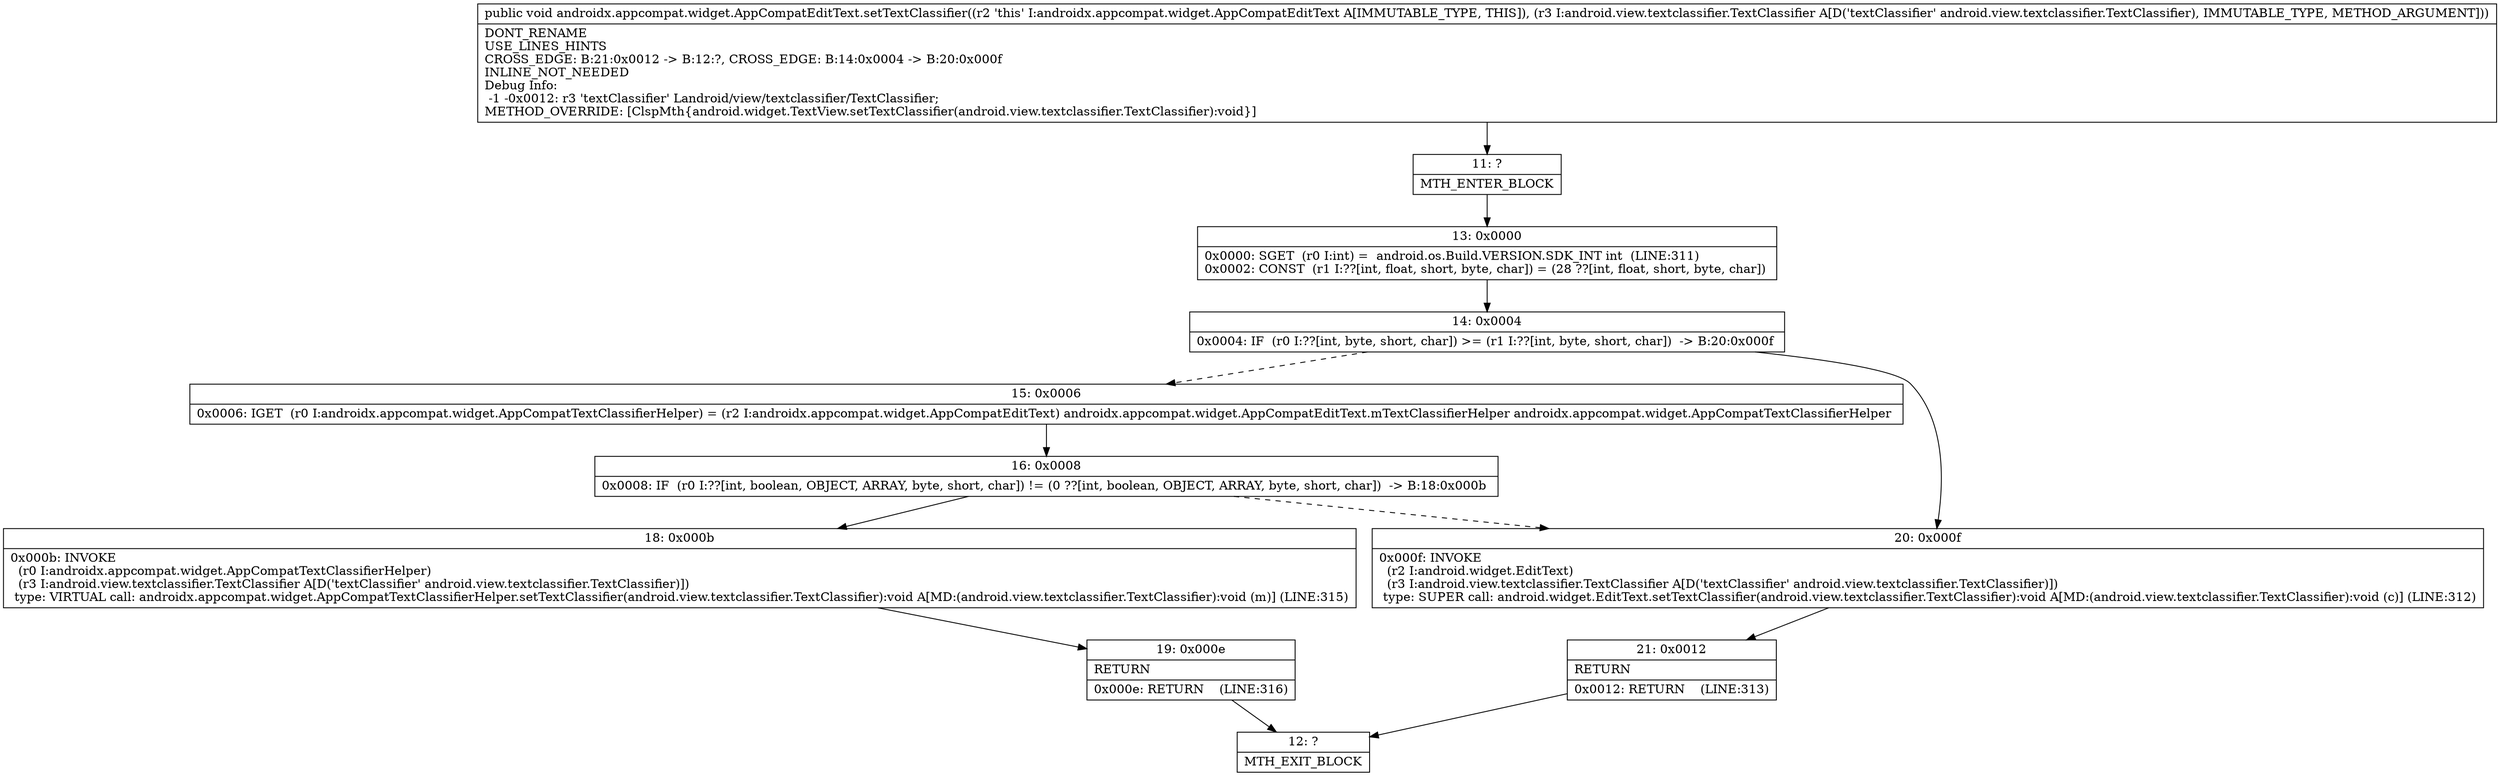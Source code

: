 digraph "CFG forandroidx.appcompat.widget.AppCompatEditText.setTextClassifier(Landroid\/view\/textclassifier\/TextClassifier;)V" {
Node_11 [shape=record,label="{11\:\ ?|MTH_ENTER_BLOCK\l}"];
Node_13 [shape=record,label="{13\:\ 0x0000|0x0000: SGET  (r0 I:int) =  android.os.Build.VERSION.SDK_INT int  (LINE:311)\l0x0002: CONST  (r1 I:??[int, float, short, byte, char]) = (28 ??[int, float, short, byte, char]) \l}"];
Node_14 [shape=record,label="{14\:\ 0x0004|0x0004: IF  (r0 I:??[int, byte, short, char]) \>= (r1 I:??[int, byte, short, char])  \-\> B:20:0x000f \l}"];
Node_15 [shape=record,label="{15\:\ 0x0006|0x0006: IGET  (r0 I:androidx.appcompat.widget.AppCompatTextClassifierHelper) = (r2 I:androidx.appcompat.widget.AppCompatEditText) androidx.appcompat.widget.AppCompatEditText.mTextClassifierHelper androidx.appcompat.widget.AppCompatTextClassifierHelper \l}"];
Node_16 [shape=record,label="{16\:\ 0x0008|0x0008: IF  (r0 I:??[int, boolean, OBJECT, ARRAY, byte, short, char]) != (0 ??[int, boolean, OBJECT, ARRAY, byte, short, char])  \-\> B:18:0x000b \l}"];
Node_18 [shape=record,label="{18\:\ 0x000b|0x000b: INVOKE  \l  (r0 I:androidx.appcompat.widget.AppCompatTextClassifierHelper)\l  (r3 I:android.view.textclassifier.TextClassifier A[D('textClassifier' android.view.textclassifier.TextClassifier)])\l type: VIRTUAL call: androidx.appcompat.widget.AppCompatTextClassifierHelper.setTextClassifier(android.view.textclassifier.TextClassifier):void A[MD:(android.view.textclassifier.TextClassifier):void (m)] (LINE:315)\l}"];
Node_19 [shape=record,label="{19\:\ 0x000e|RETURN\l|0x000e: RETURN    (LINE:316)\l}"];
Node_12 [shape=record,label="{12\:\ ?|MTH_EXIT_BLOCK\l}"];
Node_20 [shape=record,label="{20\:\ 0x000f|0x000f: INVOKE  \l  (r2 I:android.widget.EditText)\l  (r3 I:android.view.textclassifier.TextClassifier A[D('textClassifier' android.view.textclassifier.TextClassifier)])\l type: SUPER call: android.widget.EditText.setTextClassifier(android.view.textclassifier.TextClassifier):void A[MD:(android.view.textclassifier.TextClassifier):void (c)] (LINE:312)\l}"];
Node_21 [shape=record,label="{21\:\ 0x0012|RETURN\l|0x0012: RETURN    (LINE:313)\l}"];
MethodNode[shape=record,label="{public void androidx.appcompat.widget.AppCompatEditText.setTextClassifier((r2 'this' I:androidx.appcompat.widget.AppCompatEditText A[IMMUTABLE_TYPE, THIS]), (r3 I:android.view.textclassifier.TextClassifier A[D('textClassifier' android.view.textclassifier.TextClassifier), IMMUTABLE_TYPE, METHOD_ARGUMENT]))  | DONT_RENAME\lUSE_LINES_HINTS\lCROSS_EDGE: B:21:0x0012 \-\> B:12:?, CROSS_EDGE: B:14:0x0004 \-\> B:20:0x000f\lINLINE_NOT_NEEDED\lDebug Info:\l  \-1 \-0x0012: r3 'textClassifier' Landroid\/view\/textclassifier\/TextClassifier;\lMETHOD_OVERRIDE: [ClspMth\{android.widget.TextView.setTextClassifier(android.view.textclassifier.TextClassifier):void\}]\l}"];
MethodNode -> Node_11;Node_11 -> Node_13;
Node_13 -> Node_14;
Node_14 -> Node_15[style=dashed];
Node_14 -> Node_20;
Node_15 -> Node_16;
Node_16 -> Node_18;
Node_16 -> Node_20[style=dashed];
Node_18 -> Node_19;
Node_19 -> Node_12;
Node_20 -> Node_21;
Node_21 -> Node_12;
}

